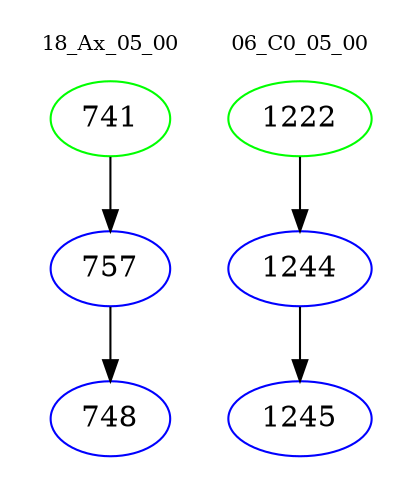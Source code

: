 digraph{
subgraph cluster_0 {
color = white
label = "18_Ax_05_00";
fontsize=10;
T0_741 [label="741", color="green"]
T0_741 -> T0_757 [color="black"]
T0_757 [label="757", color="blue"]
T0_757 -> T0_748 [color="black"]
T0_748 [label="748", color="blue"]
}
subgraph cluster_1 {
color = white
label = "06_C0_05_00";
fontsize=10;
T1_1222 [label="1222", color="green"]
T1_1222 -> T1_1244 [color="black"]
T1_1244 [label="1244", color="blue"]
T1_1244 -> T1_1245 [color="black"]
T1_1245 [label="1245", color="blue"]
}
}
